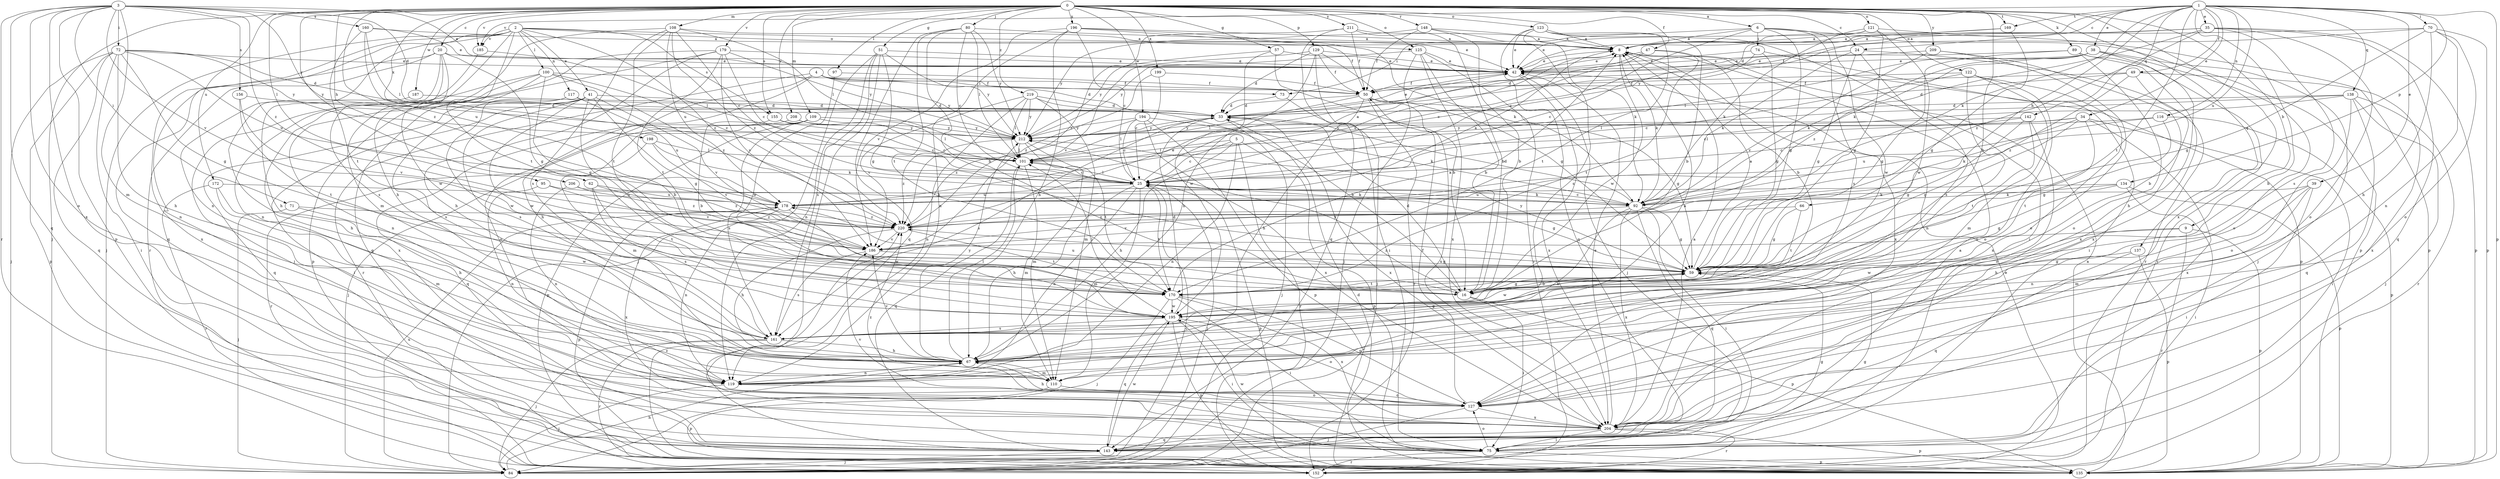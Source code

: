 strict digraph  {
0;
1;
2;
3;
4;
5;
6;
8;
9;
16;
20;
24;
25;
33;
34;
35;
38;
39;
41;
42;
47;
49;
50;
51;
57;
59;
62;
66;
67;
70;
71;
72;
73;
74;
75;
80;
84;
89;
92;
95;
97;
100;
101;
108;
109;
110;
116;
117;
119;
121;
122;
123;
125;
127;
129;
134;
135;
137;
138;
142;
143;
148;
152;
155;
156;
160;
161;
169;
170;
172;
178;
179;
185;
186;
187;
194;
195;
196;
198;
199;
204;
206;
208;
209;
211;
212;
219;
220;
0 -> 6  [label=a];
0 -> 9  [label=b];
0 -> 16  [label=b];
0 -> 20  [label=c];
0 -> 24  [label=c];
0 -> 47  [label=f];
0 -> 51  [label=g];
0 -> 57  [label=g];
0 -> 62  [label=h];
0 -> 80  [label=j];
0 -> 84  [label=j];
0 -> 89  [label=k];
0 -> 95  [label=l];
0 -> 97  [label=l];
0 -> 108  [label=m];
0 -> 109  [label=m];
0 -> 121  [label=o];
0 -> 122  [label=o];
0 -> 123  [label=o];
0 -> 125  [label=o];
0 -> 129  [label=p];
0 -> 137  [label=q];
0 -> 148  [label=r];
0 -> 155  [label=s];
0 -> 169  [label=t];
0 -> 172  [label=u];
0 -> 179  [label=v];
0 -> 185  [label=v];
0 -> 187  [label=w];
0 -> 194  [label=w];
0 -> 196  [label=x];
0 -> 198  [label=x];
0 -> 199  [label=x];
0 -> 204  [label=x];
0 -> 206  [label=y];
0 -> 208  [label=y];
0 -> 209  [label=y];
0 -> 211  [label=y];
0 -> 219  [label=z];
0 -> 220  [label=z];
1 -> 24  [label=c];
1 -> 33  [label=d];
1 -> 34  [label=e];
1 -> 35  [label=e];
1 -> 38  [label=e];
1 -> 39  [label=e];
1 -> 49  [label=f];
1 -> 66  [label=h];
1 -> 67  [label=h];
1 -> 70  [label=i];
1 -> 92  [label=k];
1 -> 116  [label=n];
1 -> 134  [label=p];
1 -> 135  [label=p];
1 -> 138  [label=q];
1 -> 142  [label=q];
1 -> 169  [label=t];
1 -> 170  [label=t];
1 -> 178  [label=u];
1 -> 185  [label=v];
2 -> 41  [label=e];
2 -> 42  [label=e];
2 -> 84  [label=j];
2 -> 100  [label=l];
2 -> 110  [label=m];
2 -> 117  [label=n];
2 -> 119  [label=n];
2 -> 125  [label=o];
2 -> 143  [label=q];
2 -> 152  [label=r];
2 -> 155  [label=s];
2 -> 170  [label=t];
2 -> 185  [label=v];
2 -> 220  [label=z];
3 -> 33  [label=d];
3 -> 42  [label=e];
3 -> 71  [label=i];
3 -> 72  [label=i];
3 -> 110  [label=m];
3 -> 127  [label=o];
3 -> 135  [label=p];
3 -> 143  [label=q];
3 -> 152  [label=r];
3 -> 156  [label=s];
3 -> 160  [label=s];
3 -> 186  [label=v];
3 -> 204  [label=x];
3 -> 212  [label=y];
3 -> 220  [label=z];
4 -> 33  [label=d];
4 -> 50  [label=f];
4 -> 67  [label=h];
4 -> 73  [label=i];
4 -> 127  [label=o];
4 -> 152  [label=r];
4 -> 212  [label=y];
5 -> 25  [label=c];
5 -> 67  [label=h];
5 -> 101  [label=l];
5 -> 119  [label=n];
5 -> 135  [label=p];
5 -> 152  [label=r];
6 -> 8  [label=a];
6 -> 25  [label=c];
6 -> 59  [label=g];
6 -> 73  [label=i];
6 -> 74  [label=i];
6 -> 135  [label=p];
6 -> 161  [label=s];
6 -> 195  [label=w];
8 -> 42  [label=e];
8 -> 92  [label=k];
8 -> 135  [label=p];
8 -> 178  [label=u];
8 -> 195  [label=w];
8 -> 204  [label=x];
9 -> 135  [label=p];
9 -> 152  [label=r];
9 -> 186  [label=v];
9 -> 195  [label=w];
16 -> 33  [label=d];
16 -> 59  [label=g];
16 -> 75  [label=i];
16 -> 135  [label=p];
16 -> 178  [label=u];
16 -> 212  [label=y];
20 -> 42  [label=e];
20 -> 59  [label=g];
20 -> 67  [label=h];
20 -> 119  [label=n];
20 -> 161  [label=s];
20 -> 195  [label=w];
20 -> 204  [label=x];
24 -> 42  [label=e];
24 -> 59  [label=g];
24 -> 92  [label=k];
24 -> 152  [label=r];
24 -> 161  [label=s];
25 -> 8  [label=a];
25 -> 59  [label=g];
25 -> 67  [label=h];
25 -> 84  [label=j];
25 -> 92  [label=k];
25 -> 101  [label=l];
25 -> 110  [label=m];
25 -> 119  [label=n];
25 -> 135  [label=p];
25 -> 170  [label=t];
25 -> 178  [label=u];
33 -> 42  [label=e];
33 -> 84  [label=j];
33 -> 101  [label=l];
33 -> 161  [label=s];
33 -> 204  [label=x];
33 -> 212  [label=y];
34 -> 59  [label=g];
34 -> 75  [label=i];
34 -> 92  [label=k];
34 -> 101  [label=l];
34 -> 170  [label=t];
34 -> 204  [label=x];
34 -> 212  [label=y];
35 -> 8  [label=a];
35 -> 92  [label=k];
35 -> 127  [label=o];
35 -> 135  [label=p];
35 -> 143  [label=q];
35 -> 161  [label=s];
35 -> 212  [label=y];
35 -> 220  [label=z];
38 -> 42  [label=e];
38 -> 67  [label=h];
38 -> 84  [label=j];
38 -> 92  [label=k];
38 -> 101  [label=l];
38 -> 127  [label=o];
38 -> 220  [label=z];
39 -> 67  [label=h];
39 -> 75  [label=i];
39 -> 92  [label=k];
39 -> 110  [label=m];
39 -> 119  [label=n];
41 -> 16  [label=b];
41 -> 33  [label=d];
41 -> 59  [label=g];
41 -> 75  [label=i];
41 -> 143  [label=q];
41 -> 161  [label=s];
41 -> 186  [label=v];
41 -> 195  [label=w];
42 -> 50  [label=f];
42 -> 84  [label=j];
42 -> 204  [label=x];
47 -> 16  [label=b];
47 -> 25  [label=c];
47 -> 33  [label=d];
47 -> 42  [label=e];
47 -> 170  [label=t];
49 -> 16  [label=b];
49 -> 33  [label=d];
49 -> 50  [label=f];
49 -> 204  [label=x];
49 -> 220  [label=z];
50 -> 33  [label=d];
50 -> 59  [label=g];
50 -> 67  [label=h];
50 -> 101  [label=l];
50 -> 152  [label=r];
50 -> 204  [label=x];
51 -> 42  [label=e];
51 -> 59  [label=g];
51 -> 75  [label=i];
51 -> 84  [label=j];
51 -> 119  [label=n];
51 -> 161  [label=s];
51 -> 212  [label=y];
57 -> 16  [label=b];
57 -> 42  [label=e];
57 -> 195  [label=w];
57 -> 212  [label=y];
59 -> 8  [label=a];
59 -> 16  [label=b];
59 -> 170  [label=t];
59 -> 195  [label=w];
59 -> 212  [label=y];
59 -> 220  [label=z];
62 -> 161  [label=s];
62 -> 170  [label=t];
62 -> 178  [label=u];
62 -> 220  [label=z];
66 -> 59  [label=g];
66 -> 170  [label=t];
66 -> 220  [label=z];
67 -> 8  [label=a];
67 -> 101  [label=l];
67 -> 110  [label=m];
67 -> 119  [label=n];
67 -> 186  [label=v];
67 -> 212  [label=y];
70 -> 8  [label=a];
70 -> 50  [label=f];
70 -> 59  [label=g];
70 -> 67  [label=h];
70 -> 119  [label=n];
70 -> 127  [label=o];
70 -> 135  [label=p];
71 -> 84  [label=j];
71 -> 195  [label=w];
71 -> 220  [label=z];
72 -> 33  [label=d];
72 -> 42  [label=e];
72 -> 59  [label=g];
72 -> 67  [label=h];
72 -> 75  [label=i];
72 -> 84  [label=j];
72 -> 135  [label=p];
72 -> 143  [label=q];
72 -> 178  [label=u];
72 -> 212  [label=y];
73 -> 33  [label=d];
73 -> 84  [label=j];
74 -> 25  [label=c];
74 -> 42  [label=e];
74 -> 59  [label=g];
74 -> 75  [label=i];
75 -> 59  [label=g];
75 -> 127  [label=o];
75 -> 135  [label=p];
75 -> 152  [label=r];
75 -> 195  [label=w];
80 -> 8  [label=a];
80 -> 16  [label=b];
80 -> 25  [label=c];
80 -> 101  [label=l];
80 -> 143  [label=q];
80 -> 170  [label=t];
80 -> 212  [label=y];
84 -> 25  [label=c];
84 -> 67  [label=h];
84 -> 178  [label=u];
89 -> 42  [label=e];
89 -> 59  [label=g];
89 -> 127  [label=o];
89 -> 152  [label=r];
89 -> 204  [label=x];
92 -> 25  [label=c];
92 -> 33  [label=d];
92 -> 59  [label=g];
92 -> 67  [label=h];
92 -> 75  [label=i];
92 -> 143  [label=q];
92 -> 186  [label=v];
92 -> 204  [label=x];
95 -> 92  [label=k];
95 -> 119  [label=n];
95 -> 186  [label=v];
97 -> 50  [label=f];
97 -> 195  [label=w];
100 -> 25  [label=c];
100 -> 50  [label=f];
100 -> 59  [label=g];
100 -> 75  [label=i];
100 -> 119  [label=n];
100 -> 204  [label=x];
100 -> 220  [label=z];
101 -> 25  [label=c];
101 -> 110  [label=m];
101 -> 143  [label=q];
108 -> 8  [label=a];
108 -> 25  [label=c];
108 -> 67  [label=h];
108 -> 101  [label=l];
108 -> 161  [label=s];
108 -> 170  [label=t];
108 -> 178  [label=u];
108 -> 220  [label=z];
109 -> 84  [label=j];
109 -> 101  [label=l];
109 -> 110  [label=m];
109 -> 135  [label=p];
109 -> 161  [label=s];
109 -> 212  [label=y];
110 -> 127  [label=o];
110 -> 135  [label=p];
116 -> 59  [label=g];
116 -> 135  [label=p];
116 -> 178  [label=u];
116 -> 212  [label=y];
117 -> 33  [label=d];
117 -> 161  [label=s];
117 -> 178  [label=u];
117 -> 195  [label=w];
119 -> 84  [label=j];
119 -> 127  [label=o];
121 -> 8  [label=a];
121 -> 42  [label=e];
121 -> 59  [label=g];
121 -> 92  [label=k];
121 -> 135  [label=p];
121 -> 195  [label=w];
122 -> 25  [label=c];
122 -> 50  [label=f];
122 -> 110  [label=m];
122 -> 119  [label=n];
122 -> 127  [label=o];
122 -> 204  [label=x];
123 -> 8  [label=a];
123 -> 16  [label=b];
123 -> 42  [label=e];
123 -> 75  [label=i];
123 -> 143  [label=q];
123 -> 161  [label=s];
123 -> 170  [label=t];
125 -> 16  [label=b];
125 -> 42  [label=e];
125 -> 84  [label=j];
125 -> 152  [label=r];
125 -> 204  [label=x];
125 -> 212  [label=y];
127 -> 50  [label=f];
127 -> 67  [label=h];
127 -> 84  [label=j];
127 -> 204  [label=x];
127 -> 220  [label=z];
129 -> 33  [label=d];
129 -> 42  [label=e];
129 -> 50  [label=f];
129 -> 59  [label=g];
129 -> 67  [label=h];
129 -> 75  [label=i];
129 -> 186  [label=v];
134 -> 59  [label=g];
134 -> 75  [label=i];
134 -> 92  [label=k];
134 -> 135  [label=p];
134 -> 178  [label=u];
135 -> 8  [label=a];
135 -> 33  [label=d];
135 -> 220  [label=z];
137 -> 59  [label=g];
137 -> 135  [label=p];
137 -> 143  [label=q];
138 -> 25  [label=c];
138 -> 33  [label=d];
138 -> 84  [label=j];
138 -> 101  [label=l];
138 -> 127  [label=o];
138 -> 143  [label=q];
138 -> 152  [label=r];
142 -> 25  [label=c];
142 -> 59  [label=g];
142 -> 127  [label=o];
142 -> 170  [label=t];
142 -> 212  [label=y];
143 -> 8  [label=a];
143 -> 59  [label=g];
143 -> 84  [label=j];
143 -> 195  [label=w];
148 -> 8  [label=a];
148 -> 16  [label=b];
148 -> 50  [label=f];
148 -> 92  [label=k];
148 -> 212  [label=y];
152 -> 42  [label=e];
155 -> 16  [label=b];
155 -> 25  [label=c];
155 -> 212  [label=y];
156 -> 33  [label=d];
156 -> 170  [label=t];
156 -> 186  [label=v];
160 -> 8  [label=a];
160 -> 42  [label=e];
160 -> 101  [label=l];
160 -> 170  [label=t];
160 -> 178  [label=u];
161 -> 59  [label=g];
161 -> 67  [label=h];
161 -> 84  [label=j];
161 -> 152  [label=r];
169 -> 8  [label=a];
169 -> 42  [label=e];
169 -> 59  [label=g];
170 -> 8  [label=a];
170 -> 75  [label=i];
170 -> 84  [label=j];
170 -> 127  [label=o];
170 -> 195  [label=w];
170 -> 204  [label=x];
172 -> 67  [label=h];
172 -> 110  [label=m];
172 -> 152  [label=r];
172 -> 178  [label=u];
178 -> 8  [label=a];
178 -> 119  [label=n];
178 -> 135  [label=p];
178 -> 195  [label=w];
178 -> 204  [label=x];
178 -> 220  [label=z];
179 -> 25  [label=c];
179 -> 42  [label=e];
179 -> 67  [label=h];
179 -> 135  [label=p];
179 -> 143  [label=q];
179 -> 170  [label=t];
179 -> 186  [label=v];
179 -> 212  [label=y];
185 -> 101  [label=l];
185 -> 119  [label=n];
186 -> 59  [label=g];
186 -> 161  [label=s];
187 -> 33  [label=d];
187 -> 67  [label=h];
194 -> 25  [label=c];
194 -> 92  [label=k];
194 -> 135  [label=p];
194 -> 204  [label=x];
194 -> 212  [label=y];
194 -> 220  [label=z];
195 -> 33  [label=d];
195 -> 75  [label=i];
195 -> 101  [label=l];
195 -> 127  [label=o];
195 -> 135  [label=p];
195 -> 143  [label=q];
195 -> 161  [label=s];
196 -> 8  [label=a];
196 -> 25  [label=c];
196 -> 50  [label=f];
196 -> 67  [label=h];
196 -> 92  [label=k];
196 -> 119  [label=n];
196 -> 186  [label=v];
198 -> 92  [label=k];
198 -> 101  [label=l];
198 -> 152  [label=r];
198 -> 186  [label=v];
199 -> 25  [label=c];
199 -> 50  [label=f];
199 -> 220  [label=z];
204 -> 8  [label=a];
204 -> 42  [label=e];
204 -> 75  [label=i];
204 -> 135  [label=p];
204 -> 143  [label=q];
204 -> 152  [label=r];
204 -> 186  [label=v];
206 -> 92  [label=k];
206 -> 119  [label=n];
206 -> 220  [label=z];
208 -> 25  [label=c];
208 -> 143  [label=q];
208 -> 212  [label=y];
209 -> 42  [label=e];
209 -> 127  [label=o];
209 -> 186  [label=v];
209 -> 204  [label=x];
211 -> 8  [label=a];
211 -> 16  [label=b];
211 -> 50  [label=f];
211 -> 143  [label=q];
211 -> 220  [label=z];
212 -> 101  [label=l];
212 -> 110  [label=m];
212 -> 170  [label=t];
212 -> 220  [label=z];
219 -> 16  [label=b];
219 -> 33  [label=d];
219 -> 101  [label=l];
219 -> 110  [label=m];
219 -> 119  [label=n];
219 -> 186  [label=v];
219 -> 212  [label=y];
220 -> 42  [label=e];
220 -> 67  [label=h];
220 -> 170  [label=t];
220 -> 186  [label=v];
}
